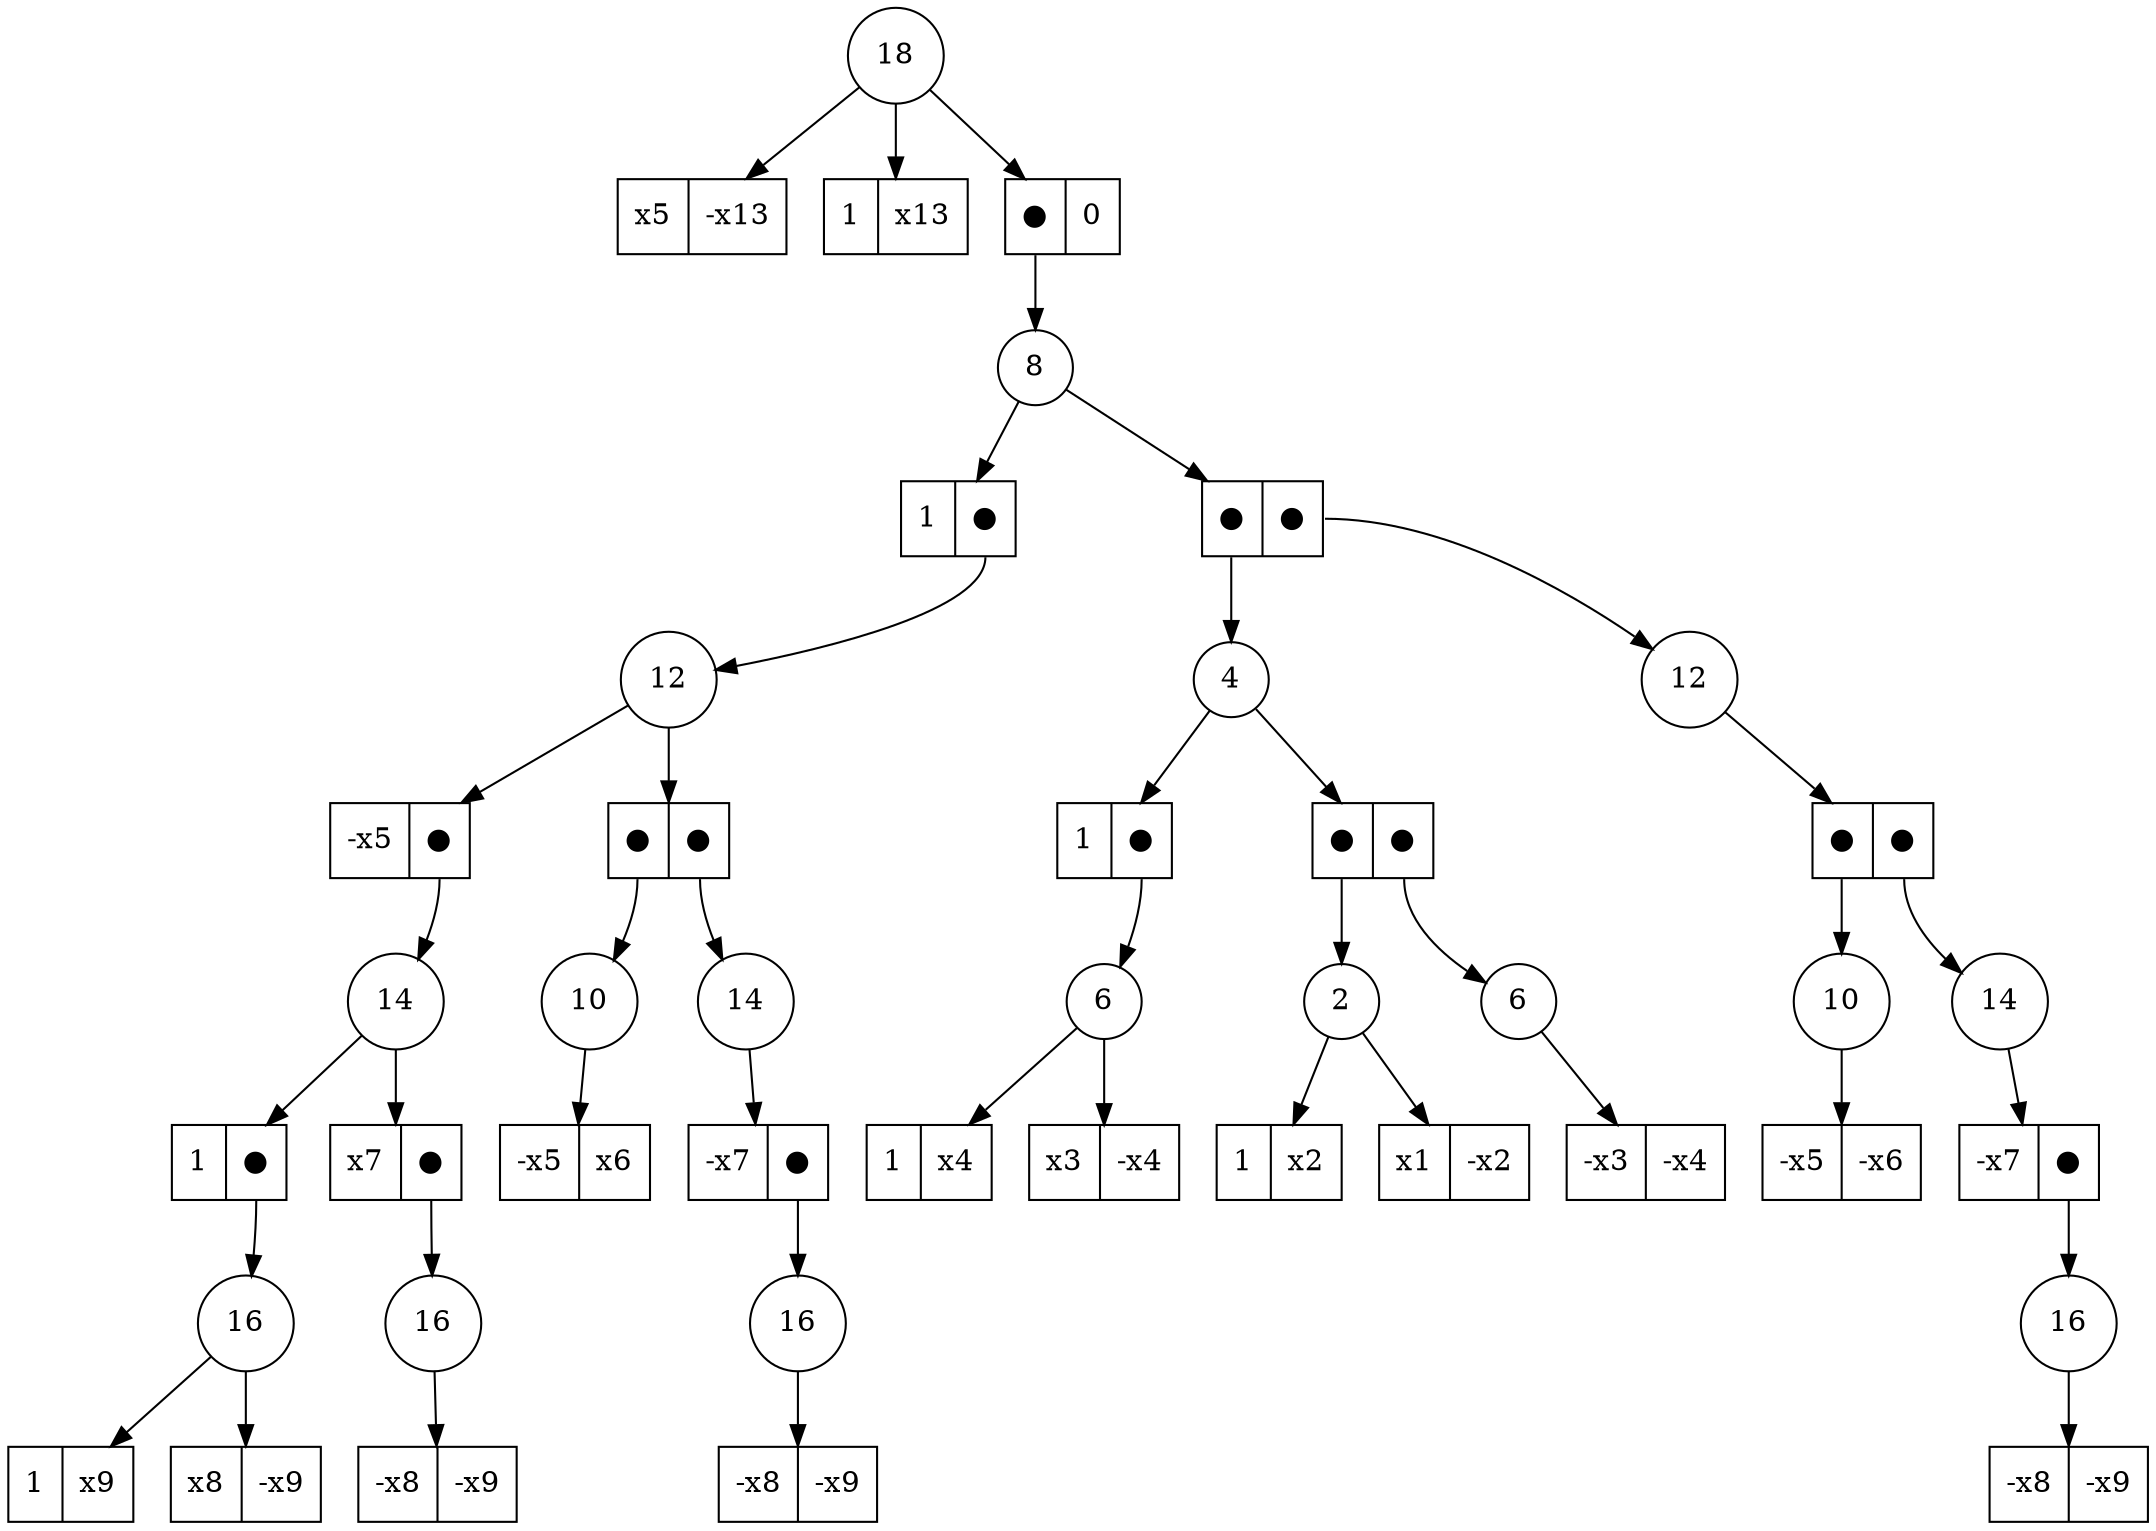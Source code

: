 digraph G {
	Dec_0_1 [shape=circle, label="18"]
	Dec_0_1 -> Ele_1_36
	Ele_1_36 [shape=record,label="<f0> x5|<f1> -x13"]
	Dec_0_1 -> Ele_1_37
	Ele_1_37 [shape=record,label="<f0> 1|<f1> x13"]
	Dec_0_1 -> Ele_1_38
	Ele_1_38 [shape=record,label="<f0> ●|<f1> 0"]
	Ele_1_38:f0 -> Dec_2_15
	Dec_2_15 [shape=circle, label="8"]
	Dec_2_15 -> Ele_3_29
	Ele_3_29 [shape=record,label="<f0> 1|<f1> ●"]
	Ele_3_29:f1 -> Dec_4_34
	Dec_4_34 [shape=circle, label="12"]
	Dec_4_34 -> Ele_5_57
	Ele_5_57 [shape=record,label="<f0> -x5|<f1> ●"]
	Ele_5_57:f1 -> Dec_6_59
	Dec_6_59 [shape=circle, label="14"]
	Dec_6_59 -> Ele_7_89
	Ele_7_89 [shape=record,label="<f0> 1|<f1> ●"]
	Ele_7_89:f1 -> Dec_8_19
	Dec_8_19 [shape=circle, label="16"]
	Dec_8_19 -> Ele_9_24
	Ele_9_24 [shape=record,label="<f0> 1|<f1> x9"]
	Dec_8_19 -> Ele_9_25
	Ele_9_25 [shape=record,label="<f0> x8|<f1> -x9"]
	Dec_6_59 -> Ele_7_90
	Ele_7_90 [shape=record,label="<f0> x7|<f1> ●"]
	Ele_7_90:f1 -> Dec_8_20
	Dec_8_20 [shape=circle, label="16"]
	Dec_8_20 -> Ele_9_26
	Ele_9_26 [shape=record,label="<f0> -x8|<f1> -x9"]
	Dec_4_34 -> Ele_5_58
	Ele_5_58 [shape=record,label="<f0> ●|<f1> ●"]
	Ele_5_58:f0 -> Dec_6_60
	Dec_6_60 [shape=circle, label="10"]
	Dec_6_60 -> Ele_7_91
	Ele_7_91 [shape=record,label="<f0> -x5|<f1> x6"]
	Ele_5_58:f1 -> Dec_6_61
	Dec_6_61 [shape=circle, label="14"]
	Dec_6_61 -> Ele_7_92
	Ele_7_92 [shape=record,label="<f0> -x7|<f1> ●"]
	Ele_7_92:f1 -> Dec_8_21
	Dec_8_21 [shape=circle, label="16"]
	Dec_8_21 -> Ele_9_27
	Ele_9_27 [shape=record,label="<f0> -x8|<f1> -x9"]
	Dec_2_15 -> Ele_3_30
	Ele_3_30 [shape=record,label="<f0> ●|<f1> ●"]
	Ele_3_30:f0 -> Dec_4_35
	Dec_4_35 [shape=circle, label="4"]
	Dec_4_35 -> Ele_5_59
	Ele_5_59 [shape=record,label="<f0> 1|<f1> ●"]
	Ele_5_59:f1 -> Dec_6_62
	Dec_6_62 [shape=circle, label="6"]
	Dec_6_62 -> Ele_7_93
	Ele_7_93 [shape=record,label="<f0> 1|<f1> x4"]
	Dec_6_62 -> Ele_7_94
	Ele_7_94 [shape=record,label="<f0> x3|<f1> -x4"]
	Dec_4_35 -> Ele_5_60
	Ele_5_60 [shape=record,label="<f0> ●|<f1> ●"]
	Ele_5_60:f0 -> Dec_6_63
	Dec_6_63 [shape=circle, label="2"]
	Dec_6_63 -> Ele_7_95
	Ele_7_95 [shape=record,label="<f0> 1|<f1> x2"]
	Dec_6_63 -> Ele_7_96
	Ele_7_96 [shape=record,label="<f0> x1|<f1> -x2"]
	Ele_5_60:f1 -> Dec_6_64
	Dec_6_64 [shape=circle, label="6"]
	Dec_6_64 -> Ele_7_97
	Ele_7_97 [shape=record,label="<f0> -x3|<f1> -x4"]
	Ele_3_30:f1 -> Dec_4_36
	Dec_4_36 [shape=circle, label="12"]
	Dec_4_36 -> Ele_5_61
	Ele_5_61 [shape=record,label="<f0> ●|<f1> ●"]
	Ele_5_61:f0 -> Dec_6_65
	Dec_6_65 [shape=circle, label="10"]
	Dec_6_65 -> Ele_7_98
	Ele_7_98 [shape=record,label="<f0> -x5|<f1> -x6"]
	Ele_5_61:f1 -> Dec_6_66
	Dec_6_66 [shape=circle, label="14"]
	Dec_6_66 -> Ele_7_99
	Ele_7_99 [shape=record,label="<f0> -x7|<f1> ●"]
	Ele_7_99:f1 -> Dec_8_22
	Dec_8_22 [shape=circle, label="16"]
	Dec_8_22 -> Ele_9_28
	Ele_9_28 [shape=record,label="<f0> -x8|<f1> -x9"]
}

